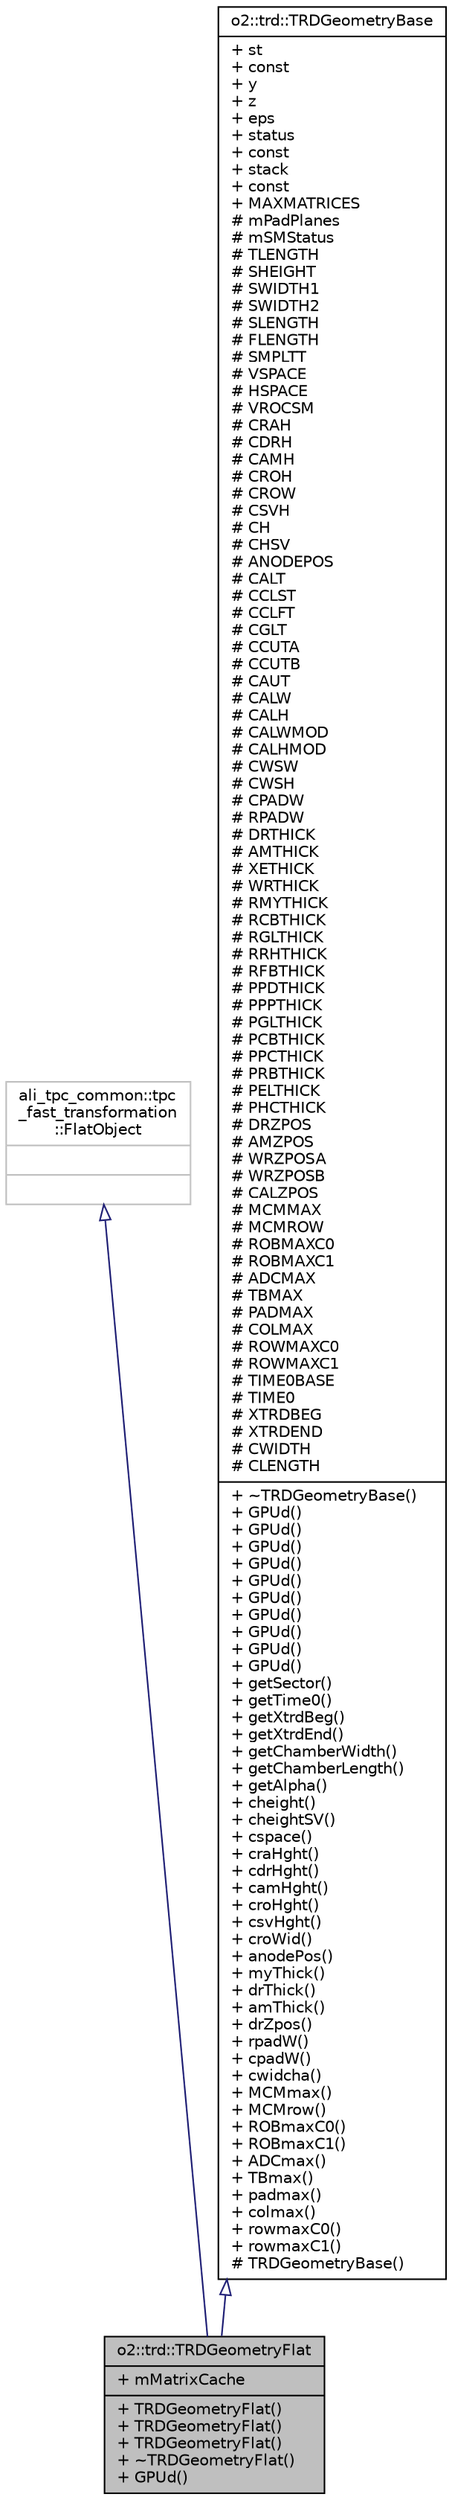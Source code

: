 digraph "o2::trd::TRDGeometryFlat"
{
 // INTERACTIVE_SVG=YES
  bgcolor="transparent";
  edge [fontname="Helvetica",fontsize="10",labelfontname="Helvetica",labelfontsize="10"];
  node [fontname="Helvetica",fontsize="10",shape=record];
  Node1 [label="{o2::trd::TRDGeometryFlat\n|+ mMatrixCache\l|+ TRDGeometryFlat()\l+ TRDGeometryFlat()\l+ TRDGeometryFlat()\l+ ~TRDGeometryFlat()\l+ GPUd()\l}",height=0.2,width=0.4,color="black", fillcolor="grey75", style="filled" fontcolor="black"];
  Node2 -> Node1 [dir="back",color="midnightblue",fontsize="10",style="solid",arrowtail="onormal",fontname="Helvetica"];
  Node2 [label="{ali_tpc_common::tpc\l_fast_transformation\l::FlatObject\n||}",height=0.2,width=0.4,color="grey75"];
  Node3 -> Node1 [dir="back",color="midnightblue",fontsize="10",style="solid",arrowtail="onormal",fontname="Helvetica"];
  Node3 [label="{o2::trd::TRDGeometryBase\n|+ st\l+ const\l+ y\l+ z\l+ eps\l+ status\l+ const\l+ stack\l+ const\l+ MAXMATRICES\l# mPadPlanes\l# mSMStatus\l# TLENGTH\l# SHEIGHT\l# SWIDTH1\l# SWIDTH2\l# SLENGTH\l# FLENGTH\l# SMPLTT\l# VSPACE\l# HSPACE\l# VROCSM\l# CRAH\l# CDRH\l# CAMH\l# CROH\l# CROW\l# CSVH\l# CH\l# CHSV\l# ANODEPOS\l# CALT\l# CCLST\l# CCLFT\l# CGLT\l# CCUTA\l# CCUTB\l# CAUT\l# CALW\l# CALH\l# CALWMOD\l# CALHMOD\l# CWSW\l# CWSH\l# CPADW\l# RPADW\l# DRTHICK\l# AMTHICK\l# XETHICK\l# WRTHICK\l# RMYTHICK\l# RCBTHICK\l# RGLTHICK\l# RRHTHICK\l# RFBTHICK\l# PPDTHICK\l# PPPTHICK\l# PGLTHICK\l# PCBTHICK\l# PPCTHICK\l# PRBTHICK\l# PELTHICK\l# PHCTHICK\l# DRZPOS\l# AMZPOS\l# WRZPOSA\l# WRZPOSB\l# CALZPOS\l# MCMMAX\l# MCMROW\l# ROBMAXC0\l# ROBMAXC1\l# ADCMAX\l# TBMAX\l# PADMAX\l# COLMAX\l# ROWMAXC0\l# ROWMAXC1\l# TIME0BASE\l# TIME0\l# XTRDBEG\l# XTRDEND\l# CWIDTH\l# CLENGTH\l|+ ~TRDGeometryBase()\l+ GPUd()\l+ GPUd()\l+ GPUd()\l+ GPUd()\l+ GPUd()\l+ GPUd()\l+ GPUd()\l+ GPUd()\l+ GPUd()\l+ GPUd()\l+ getSector()\l+ getTime0()\l+ getXtrdBeg()\l+ getXtrdEnd()\l+ getChamberWidth()\l+ getChamberLength()\l+ getAlpha()\l+ cheight()\l+ cheightSV()\l+ cspace()\l+ craHght()\l+ cdrHght()\l+ camHght()\l+ croHght()\l+ csvHght()\l+ croWid()\l+ anodePos()\l+ myThick()\l+ drThick()\l+ amThick()\l+ drZpos()\l+ rpadW()\l+ cpadW()\l+ cwidcha()\l+ MCMmax()\l+ MCMrow()\l+ ROBmaxC0()\l+ ROBmaxC1()\l+ ADCmax()\l+ TBmax()\l+ padmax()\l+ colmax()\l+ rowmaxC0()\l+ rowmaxC1()\l# TRDGeometryBase()\l}",height=0.2,width=0.4,color="black",URL="$d6/dbe/classo2_1_1trd_1_1TRDGeometryBase.html"];
}
